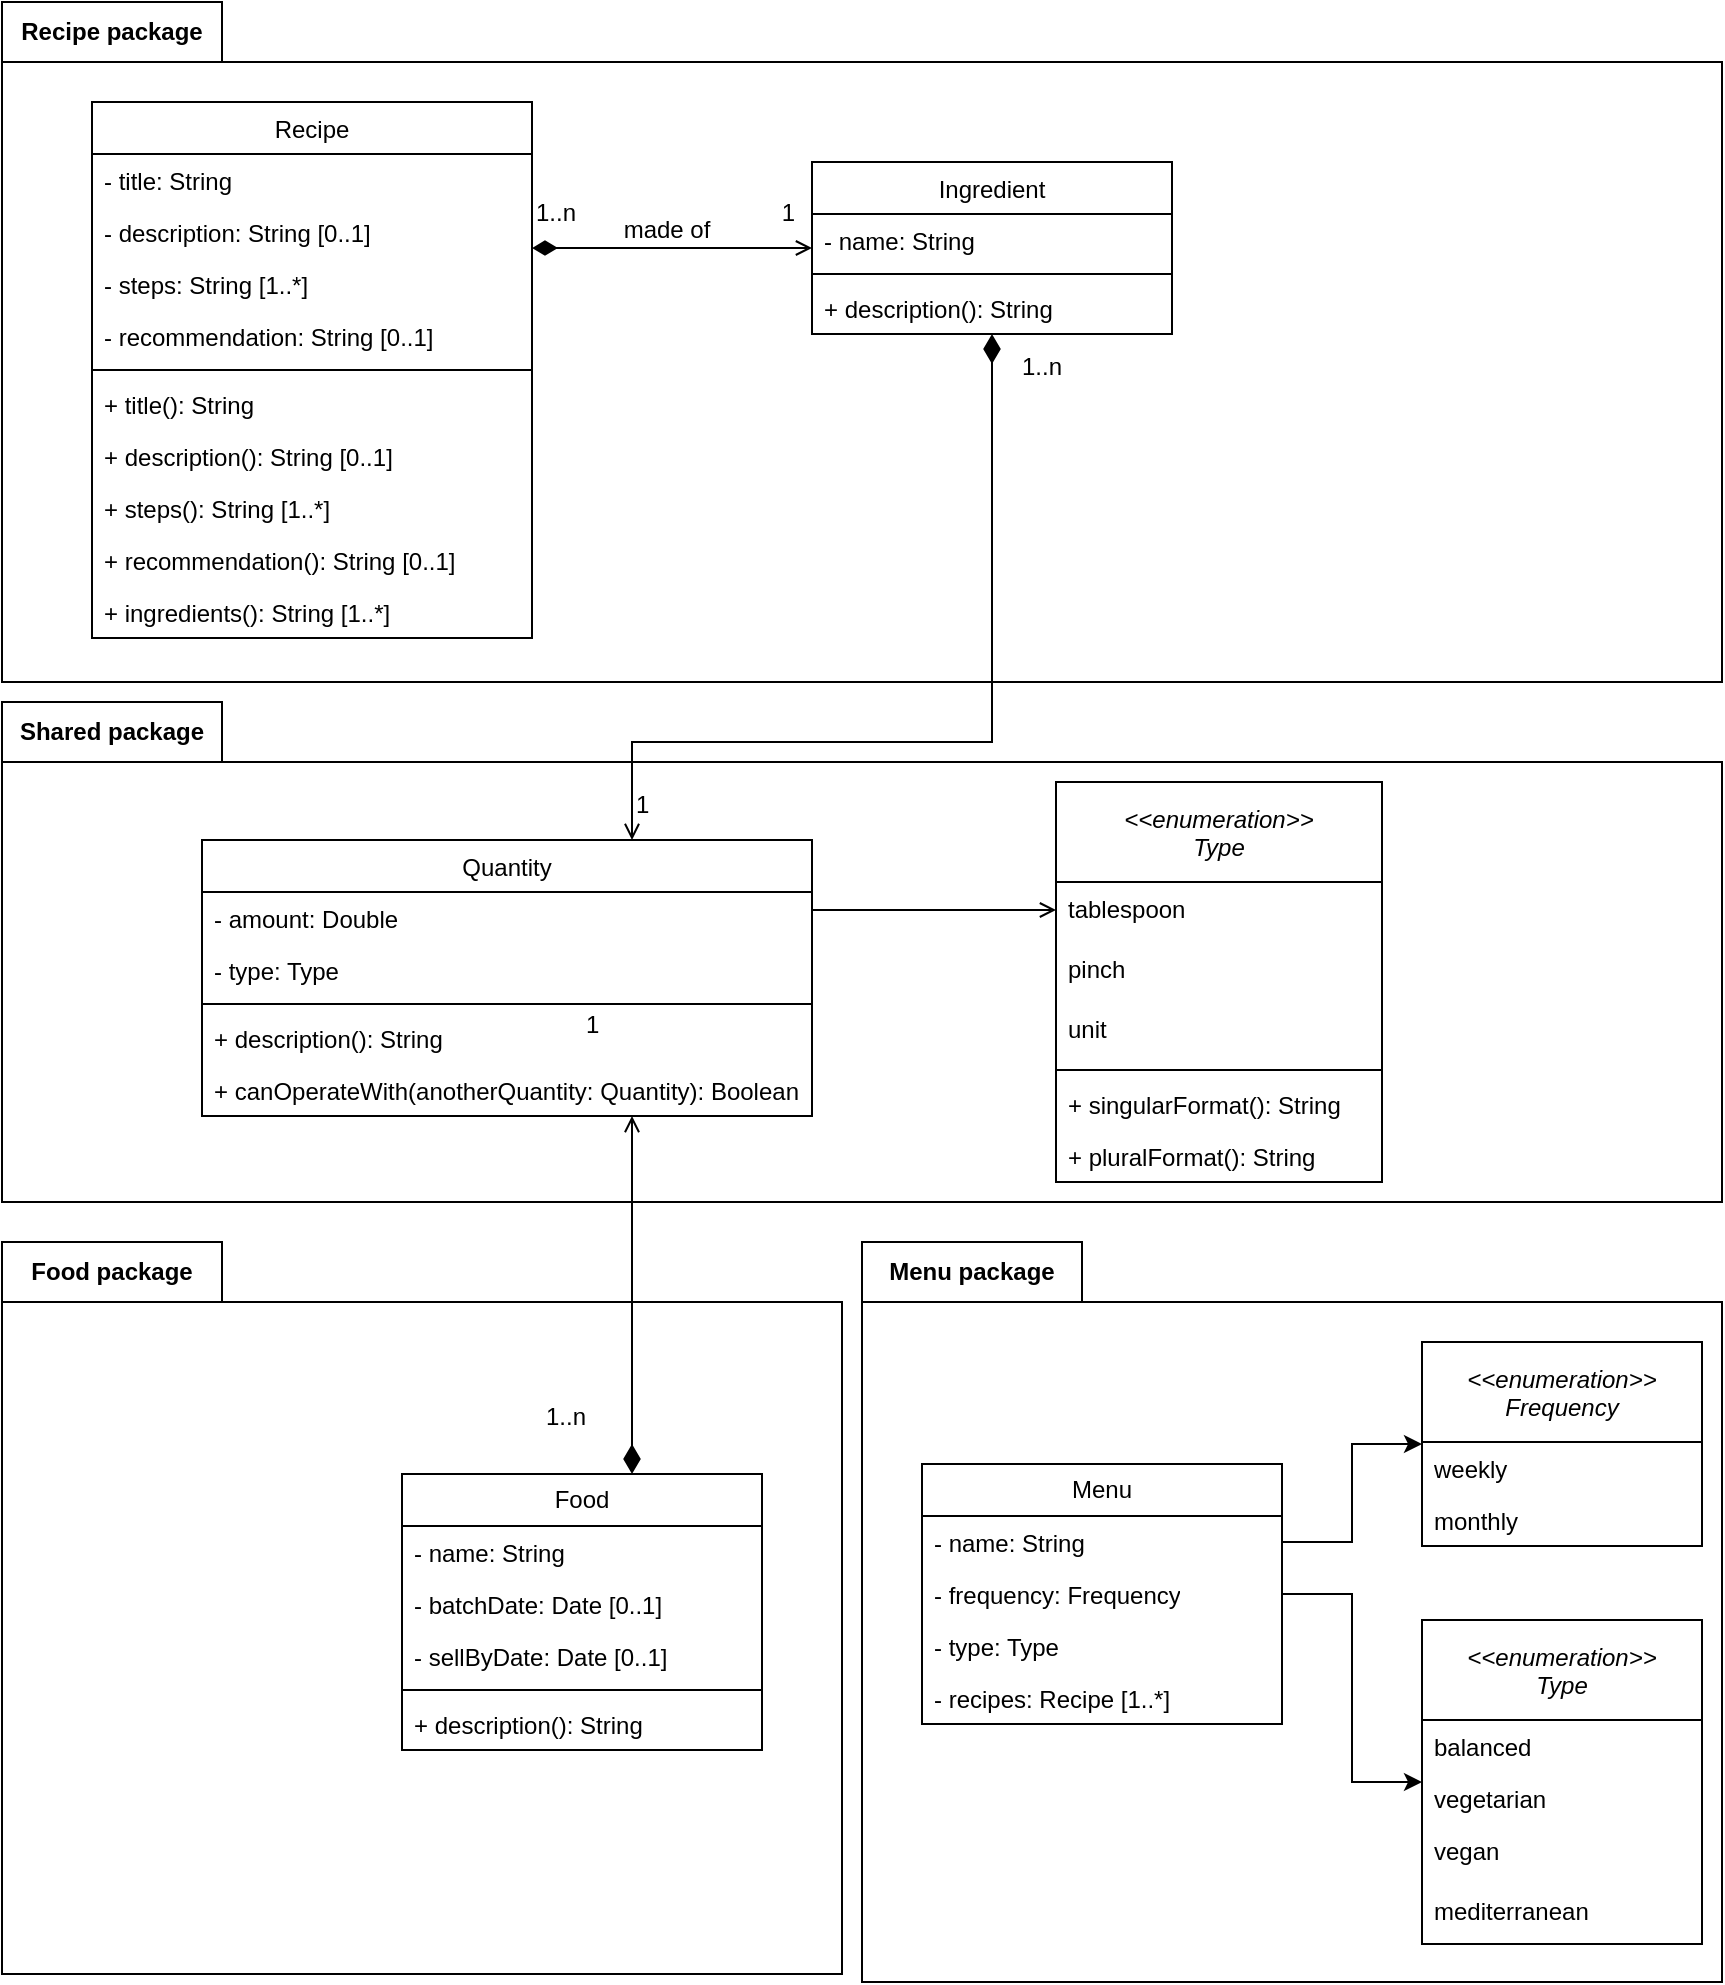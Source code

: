 <mxfile version="20.5.3" type="embed"><diagram id="C5RBs43oDa-KdzZeNtuy" name="Page-1"><mxGraphModel dx="936" dy="1882" grid="1" gridSize="10" guides="1" tooltips="1" connect="1" arrows="1" fold="1" page="1" pageScale="1" pageWidth="827" pageHeight="1169" math="0" shadow="0"><root><mxCell id="WIyWlLk6GJQsqaUBKTNV-0"/><mxCell id="WIyWlLk6GJQsqaUBKTNV-1" parent="WIyWlLk6GJQsqaUBKTNV-0"/><mxCell id="twwaAmcpACiWc4_Vs1gQ-12" value="Recipe package" style="shape=folder;fontStyle=1;tabWidth=110;tabHeight=30;tabPosition=left;html=1;boundedLbl=1;labelInHeader=1;container=1;collapsible=0;recursiveResize=0;whiteSpace=wrap;" parent="WIyWlLk6GJQsqaUBKTNV-1" vertex="1"><mxGeometry x="160" y="-310" width="860" height="340" as="geometry"/></mxCell><mxCell id="zkfFHV4jXpPFQw0GAbJ--0" value="Recipe" style="swimlane;fontStyle=0;align=center;verticalAlign=top;childLayout=stackLayout;horizontal=1;startSize=26;horizontalStack=0;resizeParent=1;resizeLast=0;collapsible=1;marginBottom=0;rounded=0;shadow=0;strokeWidth=1;" parent="twwaAmcpACiWc4_Vs1gQ-12" vertex="1"><mxGeometry x="45" y="50" width="220" height="268" as="geometry"><mxRectangle x="230" y="140" width="160" height="26" as="alternateBounds"/></mxGeometry></mxCell><mxCell id="zkfFHV4jXpPFQw0GAbJ--1" value="- title: String" style="text;align=left;verticalAlign=top;spacingLeft=4;spacingRight=4;overflow=hidden;rotatable=0;points=[[0,0.5],[1,0.5]];portConstraint=eastwest;" parent="zkfFHV4jXpPFQw0GAbJ--0" vertex="1"><mxGeometry y="26" width="220" height="26" as="geometry"/></mxCell><mxCell id="q-PXtFeuL0Apsl_alM3o-1" value="- description: String [0..1]" style="text;align=left;verticalAlign=top;spacingLeft=4;spacingRight=4;overflow=hidden;rotatable=0;points=[[0,0.5],[1,0.5]];portConstraint=eastwest;" parent="zkfFHV4jXpPFQw0GAbJ--0" vertex="1"><mxGeometry y="52" width="220" height="26" as="geometry"/></mxCell><mxCell id="zkfFHV4jXpPFQw0GAbJ--3" value="- steps: String [1..*]" style="text;align=left;verticalAlign=top;spacingLeft=4;spacingRight=4;overflow=hidden;rotatable=0;points=[[0,0.5],[1,0.5]];portConstraint=eastwest;rounded=0;shadow=0;html=0;" parent="zkfFHV4jXpPFQw0GAbJ--0" vertex="1"><mxGeometry y="78" width="220" height="26" as="geometry"/></mxCell><mxCell id="q-PXtFeuL0Apsl_alM3o-0" value="- recommendation: String [0..1]" style="text;align=left;verticalAlign=top;spacingLeft=4;spacingRight=4;overflow=hidden;rotatable=0;points=[[0,0.5],[1,0.5]];portConstraint=eastwest;rounded=0;shadow=0;html=0;" parent="zkfFHV4jXpPFQw0GAbJ--0" vertex="1"><mxGeometry y="104" width="220" height="26" as="geometry"/></mxCell><mxCell id="2" value="" style="line;strokeWidth=1;fillColor=none;align=left;verticalAlign=middle;spacingTop=-1;spacingLeft=3;spacingRight=3;rotatable=0;labelPosition=right;points=[];portConstraint=eastwest;strokeColor=inherit;" parent="zkfFHV4jXpPFQw0GAbJ--0" vertex="1"><mxGeometry y="130" width="220" height="8" as="geometry"/></mxCell><mxCell id="5" value="+ title(): String" style="text;align=left;verticalAlign=top;spacingLeft=4;spacingRight=4;overflow=hidden;rotatable=0;points=[[0,0.5],[1,0.5]];portConstraint=eastwest;" parent="zkfFHV4jXpPFQw0GAbJ--0" vertex="1"><mxGeometry y="138" width="220" height="26" as="geometry"/></mxCell><mxCell id="6" value="+ description(): String [0..1]" style="text;align=left;verticalAlign=top;spacingLeft=4;spacingRight=4;overflow=hidden;rotatable=0;points=[[0,0.5],[1,0.5]];portConstraint=eastwest;" parent="zkfFHV4jXpPFQw0GAbJ--0" vertex="1"><mxGeometry y="164" width="220" height="26" as="geometry"/></mxCell><mxCell id="7" value="+ steps(): String [1..*]" style="text;align=left;verticalAlign=top;spacingLeft=4;spacingRight=4;overflow=hidden;rotatable=0;points=[[0,0.5],[1,0.5]];portConstraint=eastwest;rounded=0;shadow=0;html=0;" parent="zkfFHV4jXpPFQw0GAbJ--0" vertex="1"><mxGeometry y="190" width="220" height="26" as="geometry"/></mxCell><mxCell id="8" value="+ recommendation(): String [0..1]" style="text;align=left;verticalAlign=top;spacingLeft=4;spacingRight=4;overflow=hidden;rotatable=0;points=[[0,0.5],[1,0.5]];portConstraint=eastwest;rounded=0;shadow=0;html=0;" parent="zkfFHV4jXpPFQw0GAbJ--0" vertex="1"><mxGeometry y="216" width="220" height="26" as="geometry"/></mxCell><mxCell id="9" value="+ ingredients(): String [1..*]" style="text;align=left;verticalAlign=top;spacingLeft=4;spacingRight=4;overflow=hidden;rotatable=0;points=[[0,0.5],[1,0.5]];portConstraint=eastwest;rounded=0;shadow=0;html=0;" parent="zkfFHV4jXpPFQw0GAbJ--0" vertex="1"><mxGeometry y="242" width="220" height="26" as="geometry"/></mxCell><mxCell id="zkfFHV4jXpPFQw0GAbJ--26" value="" style="endArrow=open;shadow=0;strokeWidth=1;rounded=0;endFill=1;edgeStyle=elbowEdgeStyle;elbow=vertical;startArrow=diamondThin;startFill=1;sourcePerimeterSpacing=0;startSize=10;" parent="twwaAmcpACiWc4_Vs1gQ-12" source="zkfFHV4jXpPFQw0GAbJ--0" target="zkfFHV4jXpPFQw0GAbJ--17" edge="1"><mxGeometry x="0.5" y="41" relative="1" as="geometry"><mxPoint x="265" y="152" as="sourcePoint"/><mxPoint x="425" y="152" as="targetPoint"/><mxPoint x="-40" y="32" as="offset"/></mxGeometry></mxCell><mxCell id="zkfFHV4jXpPFQw0GAbJ--27" value="1..n" style="resizable=0;align=left;verticalAlign=bottom;labelBackgroundColor=none;fontSize=12;" parent="zkfFHV4jXpPFQw0GAbJ--26" connectable="0" vertex="1"><mxGeometry x="-1" relative="1" as="geometry"><mxPoint y="-9" as="offset"/></mxGeometry></mxCell><mxCell id="zkfFHV4jXpPFQw0GAbJ--28" value="1" style="resizable=0;align=right;verticalAlign=bottom;labelBackgroundColor=none;fontSize=12;" parent="zkfFHV4jXpPFQw0GAbJ--26" connectable="0" vertex="1"><mxGeometry x="1" relative="1" as="geometry"><mxPoint x="-7" y="-9" as="offset"/></mxGeometry></mxCell><mxCell id="zkfFHV4jXpPFQw0GAbJ--29" value="made of" style="text;html=1;resizable=0;points=[];;align=center;verticalAlign=middle;labelBackgroundColor=none;rounded=0;shadow=0;strokeWidth=1;fontSize=12;" parent="zkfFHV4jXpPFQw0GAbJ--26" vertex="1" connectable="0"><mxGeometry x="0.5" y="49" relative="1" as="geometry"><mxPoint x="-38" y="40" as="offset"/></mxGeometry></mxCell><mxCell id="zkfFHV4jXpPFQw0GAbJ--17" value="Ingredient" style="swimlane;fontStyle=0;align=center;verticalAlign=top;childLayout=stackLayout;horizontal=1;startSize=26;horizontalStack=0;resizeParent=1;resizeLast=0;collapsible=1;marginBottom=0;rounded=0;shadow=0;strokeWidth=1;" parent="twwaAmcpACiWc4_Vs1gQ-12" vertex="1"><mxGeometry x="405" y="80" width="180" height="86" as="geometry"><mxRectangle x="550" y="140" width="160" height="26" as="alternateBounds"/></mxGeometry></mxCell><mxCell id="zkfFHV4jXpPFQw0GAbJ--18" value="- name: String" style="text;align=left;verticalAlign=top;spacingLeft=4;spacingRight=4;overflow=hidden;rotatable=0;points=[[0,0.5],[1,0.5]];portConstraint=eastwest;" parent="zkfFHV4jXpPFQw0GAbJ--17" vertex="1"><mxGeometry y="26" width="180" height="26" as="geometry"/></mxCell><mxCell id="10" value="" style="line;strokeWidth=1;fillColor=none;align=left;verticalAlign=middle;spacingTop=-1;spacingLeft=3;spacingRight=3;rotatable=0;labelPosition=right;points=[];portConstraint=eastwest;strokeColor=inherit;" parent="zkfFHV4jXpPFQw0GAbJ--17" vertex="1"><mxGeometry y="52" width="180" height="8" as="geometry"/></mxCell><mxCell id="11" value="+ description(): String" style="text;align=left;verticalAlign=top;spacingLeft=4;spacingRight=4;overflow=hidden;rotatable=0;points=[[0,0.5],[1,0.5]];portConstraint=eastwest;" parent="zkfFHV4jXpPFQw0GAbJ--17" vertex="1"><mxGeometry y="60" width="180" height="26" as="geometry"/></mxCell><mxCell id="9nvnAEAGr7HeEQP3xFSp-3" value="1..n" style="resizable=0;align=left;verticalAlign=bottom;labelBackgroundColor=none;fontSize=12;" parent="twwaAmcpACiWc4_Vs1gQ-12" connectable="0" vertex="1"><mxGeometry x="500" y="169.999" as="geometry"><mxPoint x="8" y="21" as="offset"/></mxGeometry></mxCell><mxCell id="twwaAmcpACiWc4_Vs1gQ-10" value="Food package" style="shape=folder;fontStyle=1;tabWidth=110;tabHeight=30;tabPosition=left;html=1;boundedLbl=1;labelInHeader=1;container=1;collapsible=0;recursiveResize=0;whiteSpace=wrap;" parent="WIyWlLk6GJQsqaUBKTNV-1" vertex="1"><mxGeometry x="160" y="310" width="420" height="366" as="geometry"/></mxCell><mxCell id="twwaAmcpACiWc4_Vs1gQ-0" value="Food" style="swimlane;fontStyle=0;childLayout=stackLayout;horizontal=1;startSize=26;fillColor=none;horizontalStack=0;resizeParent=1;resizeParentMax=0;resizeLast=0;collapsible=1;marginBottom=0;whiteSpace=wrap;html=1;" parent="twwaAmcpACiWc4_Vs1gQ-10" vertex="1"><mxGeometry x="200" y="116" width="180" height="138" as="geometry"/></mxCell><mxCell id="twwaAmcpACiWc4_Vs1gQ-1" value="- name: String" style="text;strokeColor=none;fillColor=none;align=left;verticalAlign=top;spacingLeft=4;spacingRight=4;overflow=hidden;rotatable=0;points=[[0,0.5],[1,0.5]];portConstraint=eastwest;whiteSpace=wrap;html=1;" parent="twwaAmcpACiWc4_Vs1gQ-0" vertex="1"><mxGeometry y="26" width="180" height="26" as="geometry"/></mxCell><mxCell id="twwaAmcpACiWc4_Vs1gQ-39" value="- batchDate: Date [0..1]" style="text;strokeColor=none;fillColor=none;align=left;verticalAlign=top;spacingLeft=4;spacingRight=4;overflow=hidden;rotatable=0;points=[[0,0.5],[1,0.5]];portConstraint=eastwest;whiteSpace=wrap;html=1;" parent="twwaAmcpACiWc4_Vs1gQ-0" vertex="1"><mxGeometry y="52" width="180" height="26" as="geometry"/></mxCell><mxCell id="twwaAmcpACiWc4_Vs1gQ-3" value="- sellByDate: Date [0..1]" style="text;strokeColor=none;fillColor=none;align=left;verticalAlign=top;spacingLeft=4;spacingRight=4;overflow=hidden;rotatable=0;points=[[0,0.5],[1,0.5]];portConstraint=eastwest;whiteSpace=wrap;html=1;" parent="twwaAmcpACiWc4_Vs1gQ-0" vertex="1"><mxGeometry y="78" width="180" height="26" as="geometry"/></mxCell><mxCell id="0" value="" style="line;strokeWidth=1;fillColor=none;align=left;verticalAlign=middle;spacingTop=-1;spacingLeft=3;spacingRight=3;rotatable=0;labelPosition=right;points=[];portConstraint=eastwest;strokeColor=inherit;" parent="twwaAmcpACiWc4_Vs1gQ-0" vertex="1"><mxGeometry y="104" width="180" height="8" as="geometry"/></mxCell><mxCell id="1" value="+ description(): String" style="text;strokeColor=none;fillColor=none;align=left;verticalAlign=top;spacingLeft=4;spacingRight=4;overflow=hidden;rotatable=0;points=[[0,0.5],[1,0.5]];portConstraint=eastwest;whiteSpace=wrap;html=1;" parent="twwaAmcpACiWc4_Vs1gQ-0" vertex="1"><mxGeometry y="112" width="180" height="26" as="geometry"/></mxCell><mxCell id="twwaAmcpACiWc4_Vs1gQ-49" value="1..n" style="resizable=0;align=left;verticalAlign=bottom;labelBackgroundColor=none;fontSize=12;" parent="twwaAmcpACiWc4_Vs1gQ-10" connectable="0" vertex="1"><mxGeometry x="270" y="95.999" as="geometry"/></mxCell><mxCell id="twwaAmcpACiWc4_Vs1gQ-21" value="Menu package" style="shape=folder;fontStyle=1;tabWidth=110;tabHeight=30;tabPosition=left;html=1;boundedLbl=1;labelInHeader=1;container=1;collapsible=0;recursiveResize=0;whiteSpace=wrap;" parent="WIyWlLk6GJQsqaUBKTNV-1" vertex="1"><mxGeometry x="590" y="310" width="430" height="370" as="geometry"/></mxCell><mxCell id="twwaAmcpACiWc4_Vs1gQ-22" value="Menu" style="swimlane;fontStyle=0;childLayout=stackLayout;horizontal=1;startSize=26;fillColor=none;horizontalStack=0;resizeParent=1;resizeParentMax=0;resizeLast=0;collapsible=1;marginBottom=0;whiteSpace=wrap;html=1;" parent="twwaAmcpACiWc4_Vs1gQ-21" vertex="1"><mxGeometry x="30" y="111" width="180" height="130" as="geometry"/></mxCell><mxCell id="twwaAmcpACiWc4_Vs1gQ-23" value="- name: String" style="text;strokeColor=none;fillColor=none;align=left;verticalAlign=top;spacingLeft=4;spacingRight=4;overflow=hidden;rotatable=0;points=[[0,0.5],[1,0.5]];portConstraint=eastwest;whiteSpace=wrap;html=1;" parent="twwaAmcpACiWc4_Vs1gQ-22" vertex="1"><mxGeometry y="26" width="180" height="26" as="geometry"/></mxCell><mxCell id="twwaAmcpACiWc4_Vs1gQ-24" value="- frequency: Frequency" style="text;strokeColor=none;fillColor=none;align=left;verticalAlign=top;spacingLeft=4;spacingRight=4;overflow=hidden;rotatable=0;points=[[0,0.5],[1,0.5]];portConstraint=eastwest;whiteSpace=wrap;html=1;" parent="twwaAmcpACiWc4_Vs1gQ-22" vertex="1"><mxGeometry y="52" width="180" height="26" as="geometry"/></mxCell><mxCell id="twwaAmcpACiWc4_Vs1gQ-25" value="- type: Type" style="text;strokeColor=none;fillColor=none;align=left;verticalAlign=top;spacingLeft=4;spacingRight=4;overflow=hidden;rotatable=0;points=[[0,0.5],[1,0.5]];portConstraint=eastwest;whiteSpace=wrap;html=1;" parent="twwaAmcpACiWc4_Vs1gQ-22" vertex="1"><mxGeometry y="78" width="180" height="26" as="geometry"/></mxCell><mxCell id="twwaAmcpACiWc4_Vs1gQ-26" value="- recipes: Recipe [1..*]" style="text;strokeColor=none;fillColor=none;align=left;verticalAlign=top;spacingLeft=4;spacingRight=4;overflow=hidden;rotatable=0;points=[[0,0.5],[1,0.5]];portConstraint=eastwest;whiteSpace=wrap;html=1;" parent="twwaAmcpACiWc4_Vs1gQ-22" vertex="1"><mxGeometry y="104" width="180" height="26" as="geometry"/></mxCell><mxCell id="twwaAmcpACiWc4_Vs1gQ-27" value="&lt;&lt;enumeration&gt;&gt;&#10;Type" style="swimlane;fontStyle=2;childLayout=stackLayout;horizontal=1;startSize=50;fillColor=none;horizontalStack=0;resizeParent=1;resizeParentMax=0;resizeLast=0;collapsible=1;marginBottom=0;" parent="twwaAmcpACiWc4_Vs1gQ-21" vertex="1"><mxGeometry x="280" y="189" width="140" height="162" as="geometry"><mxRectangle x="800" y="100" width="140" height="40" as="alternateBounds"/></mxGeometry></mxCell><mxCell id="twwaAmcpACiWc4_Vs1gQ-28" value="balanced" style="text;strokeColor=none;fillColor=none;align=left;verticalAlign=top;spacingLeft=4;spacingRight=4;overflow=hidden;rotatable=0;points=[[0,0.5],[1,0.5]];portConstraint=eastwest;" parent="twwaAmcpACiWc4_Vs1gQ-27" vertex="1"><mxGeometry y="50" width="140" height="26" as="geometry"/></mxCell><mxCell id="twwaAmcpACiWc4_Vs1gQ-29" value="vegetarian" style="text;strokeColor=none;fillColor=none;align=left;verticalAlign=top;spacingLeft=4;spacingRight=4;overflow=hidden;rotatable=0;points=[[0,0.5],[1,0.5]];portConstraint=eastwest;" parent="twwaAmcpACiWc4_Vs1gQ-27" vertex="1"><mxGeometry y="76" width="140" height="26" as="geometry"/></mxCell><mxCell id="twwaAmcpACiWc4_Vs1gQ-30" value="vegan" style="text;strokeColor=none;fillColor=none;align=left;verticalAlign=top;spacingLeft=4;spacingRight=4;overflow=hidden;rotatable=0;points=[[0,0.5],[1,0.5]];portConstraint=eastwest;" parent="twwaAmcpACiWc4_Vs1gQ-27" vertex="1"><mxGeometry y="102" width="140" height="30" as="geometry"/></mxCell><mxCell id="twwaAmcpACiWc4_Vs1gQ-32" value="mediterranean" style="text;strokeColor=none;fillColor=none;align=left;verticalAlign=top;spacingLeft=4;spacingRight=4;overflow=hidden;rotatable=0;points=[[0,0.5],[1,0.5]];portConstraint=eastwest;" parent="twwaAmcpACiWc4_Vs1gQ-27" vertex="1"><mxGeometry y="132" width="140" height="30" as="geometry"/></mxCell><mxCell id="twwaAmcpACiWc4_Vs1gQ-31" style="edgeStyle=orthogonalEdgeStyle;rounded=0;orthogonalLoop=1;jettySize=auto;html=1;" parent="twwaAmcpACiWc4_Vs1gQ-21" source="twwaAmcpACiWc4_Vs1gQ-24" target="twwaAmcpACiWc4_Vs1gQ-27" edge="1"><mxGeometry relative="1" as="geometry"/></mxCell><mxCell id="twwaAmcpACiWc4_Vs1gQ-33" value="&lt;&lt;enumeration&gt;&gt;&#10;Frequency" style="swimlane;fontStyle=2;childLayout=stackLayout;horizontal=1;startSize=50;fillColor=none;horizontalStack=0;resizeParent=1;resizeParentMax=0;resizeLast=0;collapsible=1;marginBottom=0;" parent="twwaAmcpACiWc4_Vs1gQ-21" vertex="1"><mxGeometry x="280" y="50" width="140" height="102" as="geometry"><mxRectangle x="800" y="100" width="140" height="40" as="alternateBounds"/></mxGeometry></mxCell><mxCell id="twwaAmcpACiWc4_Vs1gQ-34" value="weekly" style="text;strokeColor=none;fillColor=none;align=left;verticalAlign=top;spacingLeft=4;spacingRight=4;overflow=hidden;rotatable=0;points=[[0,0.5],[1,0.5]];portConstraint=eastwest;" parent="twwaAmcpACiWc4_Vs1gQ-33" vertex="1"><mxGeometry y="50" width="140" height="26" as="geometry"/></mxCell><mxCell id="twwaAmcpACiWc4_Vs1gQ-35" value="monthly" style="text;strokeColor=none;fillColor=none;align=left;verticalAlign=top;spacingLeft=4;spacingRight=4;overflow=hidden;rotatable=0;points=[[0,0.5],[1,0.5]];portConstraint=eastwest;" parent="twwaAmcpACiWc4_Vs1gQ-33" vertex="1"><mxGeometry y="76" width="140" height="26" as="geometry"/></mxCell><mxCell id="twwaAmcpACiWc4_Vs1gQ-38" style="edgeStyle=orthogonalEdgeStyle;rounded=0;orthogonalLoop=1;jettySize=auto;html=1;entryX=0;entryY=0.5;entryDx=0;entryDy=0;" parent="twwaAmcpACiWc4_Vs1gQ-21" source="twwaAmcpACiWc4_Vs1gQ-23" target="twwaAmcpACiWc4_Vs1gQ-33" edge="1"><mxGeometry relative="1" as="geometry"/></mxCell><mxCell id="9nvnAEAGr7HeEQP3xFSp-0" value="Shared package" style="shape=folder;fontStyle=1;tabWidth=110;tabHeight=30;tabPosition=left;html=1;boundedLbl=1;labelInHeader=1;container=1;collapsible=0;recursiveResize=0;whiteSpace=wrap;" parent="WIyWlLk6GJQsqaUBKTNV-1" vertex="1"><mxGeometry x="160" y="40" width="860" height="250" as="geometry"/></mxCell><mxCell id="twwaAmcpACiWc4_Vs1gQ-40" value="Quantity" style="swimlane;fontStyle=0;align=center;verticalAlign=top;childLayout=stackLayout;horizontal=1;startSize=26;horizontalStack=0;resizeParent=1;resizeLast=0;collapsible=1;marginBottom=0;rounded=0;shadow=0;strokeWidth=1;" parent="9nvnAEAGr7HeEQP3xFSp-0" vertex="1"><mxGeometry x="100" y="69" width="305" height="138" as="geometry"><mxRectangle x="550" y="140" width="160" height="26" as="alternateBounds"/></mxGeometry></mxCell><mxCell id="twwaAmcpACiWc4_Vs1gQ-42" value="- amount: Double" style="text;align=left;verticalAlign=top;spacingLeft=4;spacingRight=4;overflow=hidden;rotatable=0;points=[[0,0.5],[1,0.5]];portConstraint=eastwest;rounded=0;shadow=0;html=0;" parent="twwaAmcpACiWc4_Vs1gQ-40" vertex="1"><mxGeometry y="26" width="305" height="26" as="geometry"/></mxCell><mxCell id="twwaAmcpACiWc4_Vs1gQ-43" value="- type: Type" style="text;align=left;verticalAlign=top;spacingLeft=4;spacingRight=4;overflow=hidden;rotatable=0;points=[[0,0.5],[1,0.5]];portConstraint=eastwest;rounded=0;shadow=0;html=0;" parent="twwaAmcpACiWc4_Vs1gQ-40" vertex="1"><mxGeometry y="52" width="305" height="26" as="geometry"/></mxCell><mxCell id="12" value="" style="line;strokeWidth=1;fillColor=none;align=left;verticalAlign=middle;spacingTop=-1;spacingLeft=3;spacingRight=3;rotatable=0;labelPosition=right;points=[];portConstraint=eastwest;strokeColor=inherit;" parent="twwaAmcpACiWc4_Vs1gQ-40" vertex="1"><mxGeometry y="78" width="305" height="8" as="geometry"/></mxCell><mxCell id="13" value="+ description(): String" style="text;align=left;verticalAlign=top;spacingLeft=4;spacingRight=4;overflow=hidden;rotatable=0;points=[[0,0.5],[1,0.5]];portConstraint=eastwest;" parent="twwaAmcpACiWc4_Vs1gQ-40" vertex="1"><mxGeometry y="86" width="305" height="26" as="geometry"/></mxCell><mxCell id="14" value="+ canOperateWith(anotherQuantity: Quantity): Boolean" style="text;align=left;verticalAlign=top;spacingLeft=4;spacingRight=4;overflow=hidden;rotatable=0;points=[[0,0.5],[1,0.5]];portConstraint=eastwest;" parent="twwaAmcpACiWc4_Vs1gQ-40" vertex="1"><mxGeometry y="112" width="305" height="26" as="geometry"/></mxCell><mxCell id="XJNn22fLhvP08hlpOp0B-0" value="&lt;&lt;enumeration&gt;&gt;&#10;Type" style="swimlane;fontStyle=2;childLayout=stackLayout;horizontal=1;startSize=50;fillColor=none;horizontalStack=0;resizeParent=1;resizeParentMax=0;resizeLast=0;collapsible=1;marginBottom=0;" parent="9nvnAEAGr7HeEQP3xFSp-0" vertex="1"><mxGeometry x="527" y="40" width="163" height="200" as="geometry"><mxRectangle x="800" y="100" width="140" height="40" as="alternateBounds"/></mxGeometry></mxCell><mxCell id="XJNn22fLhvP08hlpOp0B-3" value="tablespoon" style="text;strokeColor=none;fillColor=none;align=left;verticalAlign=top;spacingLeft=4;spacingRight=4;overflow=hidden;rotatable=0;points=[[0,0.5],[1,0.5]];portConstraint=eastwest;" parent="XJNn22fLhvP08hlpOp0B-0" vertex="1"><mxGeometry y="50" width="163" height="30" as="geometry"/></mxCell><mxCell id="XJNn22fLhvP08hlpOp0B-4" value="pinch" style="text;strokeColor=none;fillColor=none;align=left;verticalAlign=top;spacingLeft=4;spacingRight=4;overflow=hidden;rotatable=0;points=[[0,0.5],[1,0.5]];portConstraint=eastwest;" parent="XJNn22fLhvP08hlpOp0B-0" vertex="1"><mxGeometry y="80" width="163" height="30" as="geometry"/></mxCell><mxCell id="XJNn22fLhvP08hlpOp0B-5" value="unit" style="text;strokeColor=none;fillColor=none;align=left;verticalAlign=top;spacingLeft=4;spacingRight=4;overflow=hidden;rotatable=0;points=[[0,0.5],[1,0.5]];portConstraint=eastwest;" parent="XJNn22fLhvP08hlpOp0B-0" vertex="1"><mxGeometry y="110" width="163" height="30" as="geometry"/></mxCell><mxCell id="15" value="" style="line;strokeWidth=1;fillColor=none;align=left;verticalAlign=middle;spacingTop=-1;spacingLeft=3;spacingRight=3;rotatable=0;labelPosition=right;points=[];portConstraint=eastwest;strokeColor=inherit;" vertex="1" parent="XJNn22fLhvP08hlpOp0B-0"><mxGeometry y="140" width="163" height="8" as="geometry"/></mxCell><mxCell id="16" value="+ singularFormat(): String" style="text;align=left;verticalAlign=top;spacingLeft=4;spacingRight=4;overflow=hidden;rotatable=0;points=[[0,0.5],[1,0.5]];portConstraint=eastwest;" vertex="1" parent="XJNn22fLhvP08hlpOp0B-0"><mxGeometry y="148" width="163" height="26" as="geometry"/></mxCell><mxCell id="17" value="+ pluralFormat(): String" style="text;align=left;verticalAlign=top;spacingLeft=4;spacingRight=4;overflow=hidden;rotatable=0;points=[[0,0.5],[1,0.5]];portConstraint=eastwest;" vertex="1" parent="XJNn22fLhvP08hlpOp0B-0"><mxGeometry y="174" width="163" height="26" as="geometry"/></mxCell><mxCell id="XJNn22fLhvP08hlpOp0B-6" style="edgeStyle=orthogonalEdgeStyle;rounded=0;orthogonalLoop=1;jettySize=auto;html=1;startArrow=none;startFill=0;startSize=10;sourcePerimeterSpacing=0;endArrow=open;endFill=0;exitX=1;exitY=0.5;exitDx=0;exitDy=0;" parent="9nvnAEAGr7HeEQP3xFSp-0" source="twwaAmcpACiWc4_Vs1gQ-42" target="XJNn22fLhvP08hlpOp0B-0" edge="1"><mxGeometry relative="1" as="geometry"><Array as="points"><mxPoint x="405" y="104"/></Array></mxGeometry></mxCell><mxCell id="9nvnAEAGr7HeEQP3xFSp-4" value="1" style="resizable=0;align=left;verticalAlign=bottom;labelBackgroundColor=none;fontSize=12;" parent="9nvnAEAGr7HeEQP3xFSp-0" connectable="0" vertex="1"><mxGeometry x="315" y="59.999" as="geometry"/></mxCell><mxCell id="9nvnAEAGr7HeEQP3xFSp-5" value="1" style="resizable=0;align=left;verticalAlign=bottom;labelBackgroundColor=none;fontSize=12;" parent="9nvnAEAGr7HeEQP3xFSp-0" connectable="0" vertex="1"><mxGeometry x="290" y="169.999" as="geometry"/></mxCell><mxCell id="twwaAmcpACiWc4_Vs1gQ-44" style="edgeStyle=orthogonalEdgeStyle;rounded=0;orthogonalLoop=1;jettySize=auto;html=1;strokeColor=default;startArrow=diamondThin;startFill=1;startSize=12;endArrow=open;endFill=0;" parent="WIyWlLk6GJQsqaUBKTNV-1" source="zkfFHV4jXpPFQw0GAbJ--17" target="twwaAmcpACiWc4_Vs1gQ-40" edge="1"><mxGeometry relative="1" as="geometry"><Array as="points"><mxPoint x="655" y="60"/><mxPoint x="475" y="60"/></Array></mxGeometry></mxCell><mxCell id="twwaAmcpACiWc4_Vs1gQ-48" style="edgeStyle=orthogonalEdgeStyle;rounded=0;orthogonalLoop=1;jettySize=auto;html=1;strokeColor=default;startArrow=diamondThin;startFill=1;startSize=12;endArrow=open;endFill=0;" parent="WIyWlLk6GJQsqaUBKTNV-1" source="twwaAmcpACiWc4_Vs1gQ-0" target="twwaAmcpACiWc4_Vs1gQ-40" edge="1"><mxGeometry relative="1" as="geometry"><mxPoint x="665" y="100" as="sourcePoint"/><mxPoint x="390" y="400" as="targetPoint"/><Array as="points"><mxPoint x="475" y="420"/><mxPoint x="475" y="420"/></Array></mxGeometry></mxCell></root></mxGraphModel></diagram></mxfile>